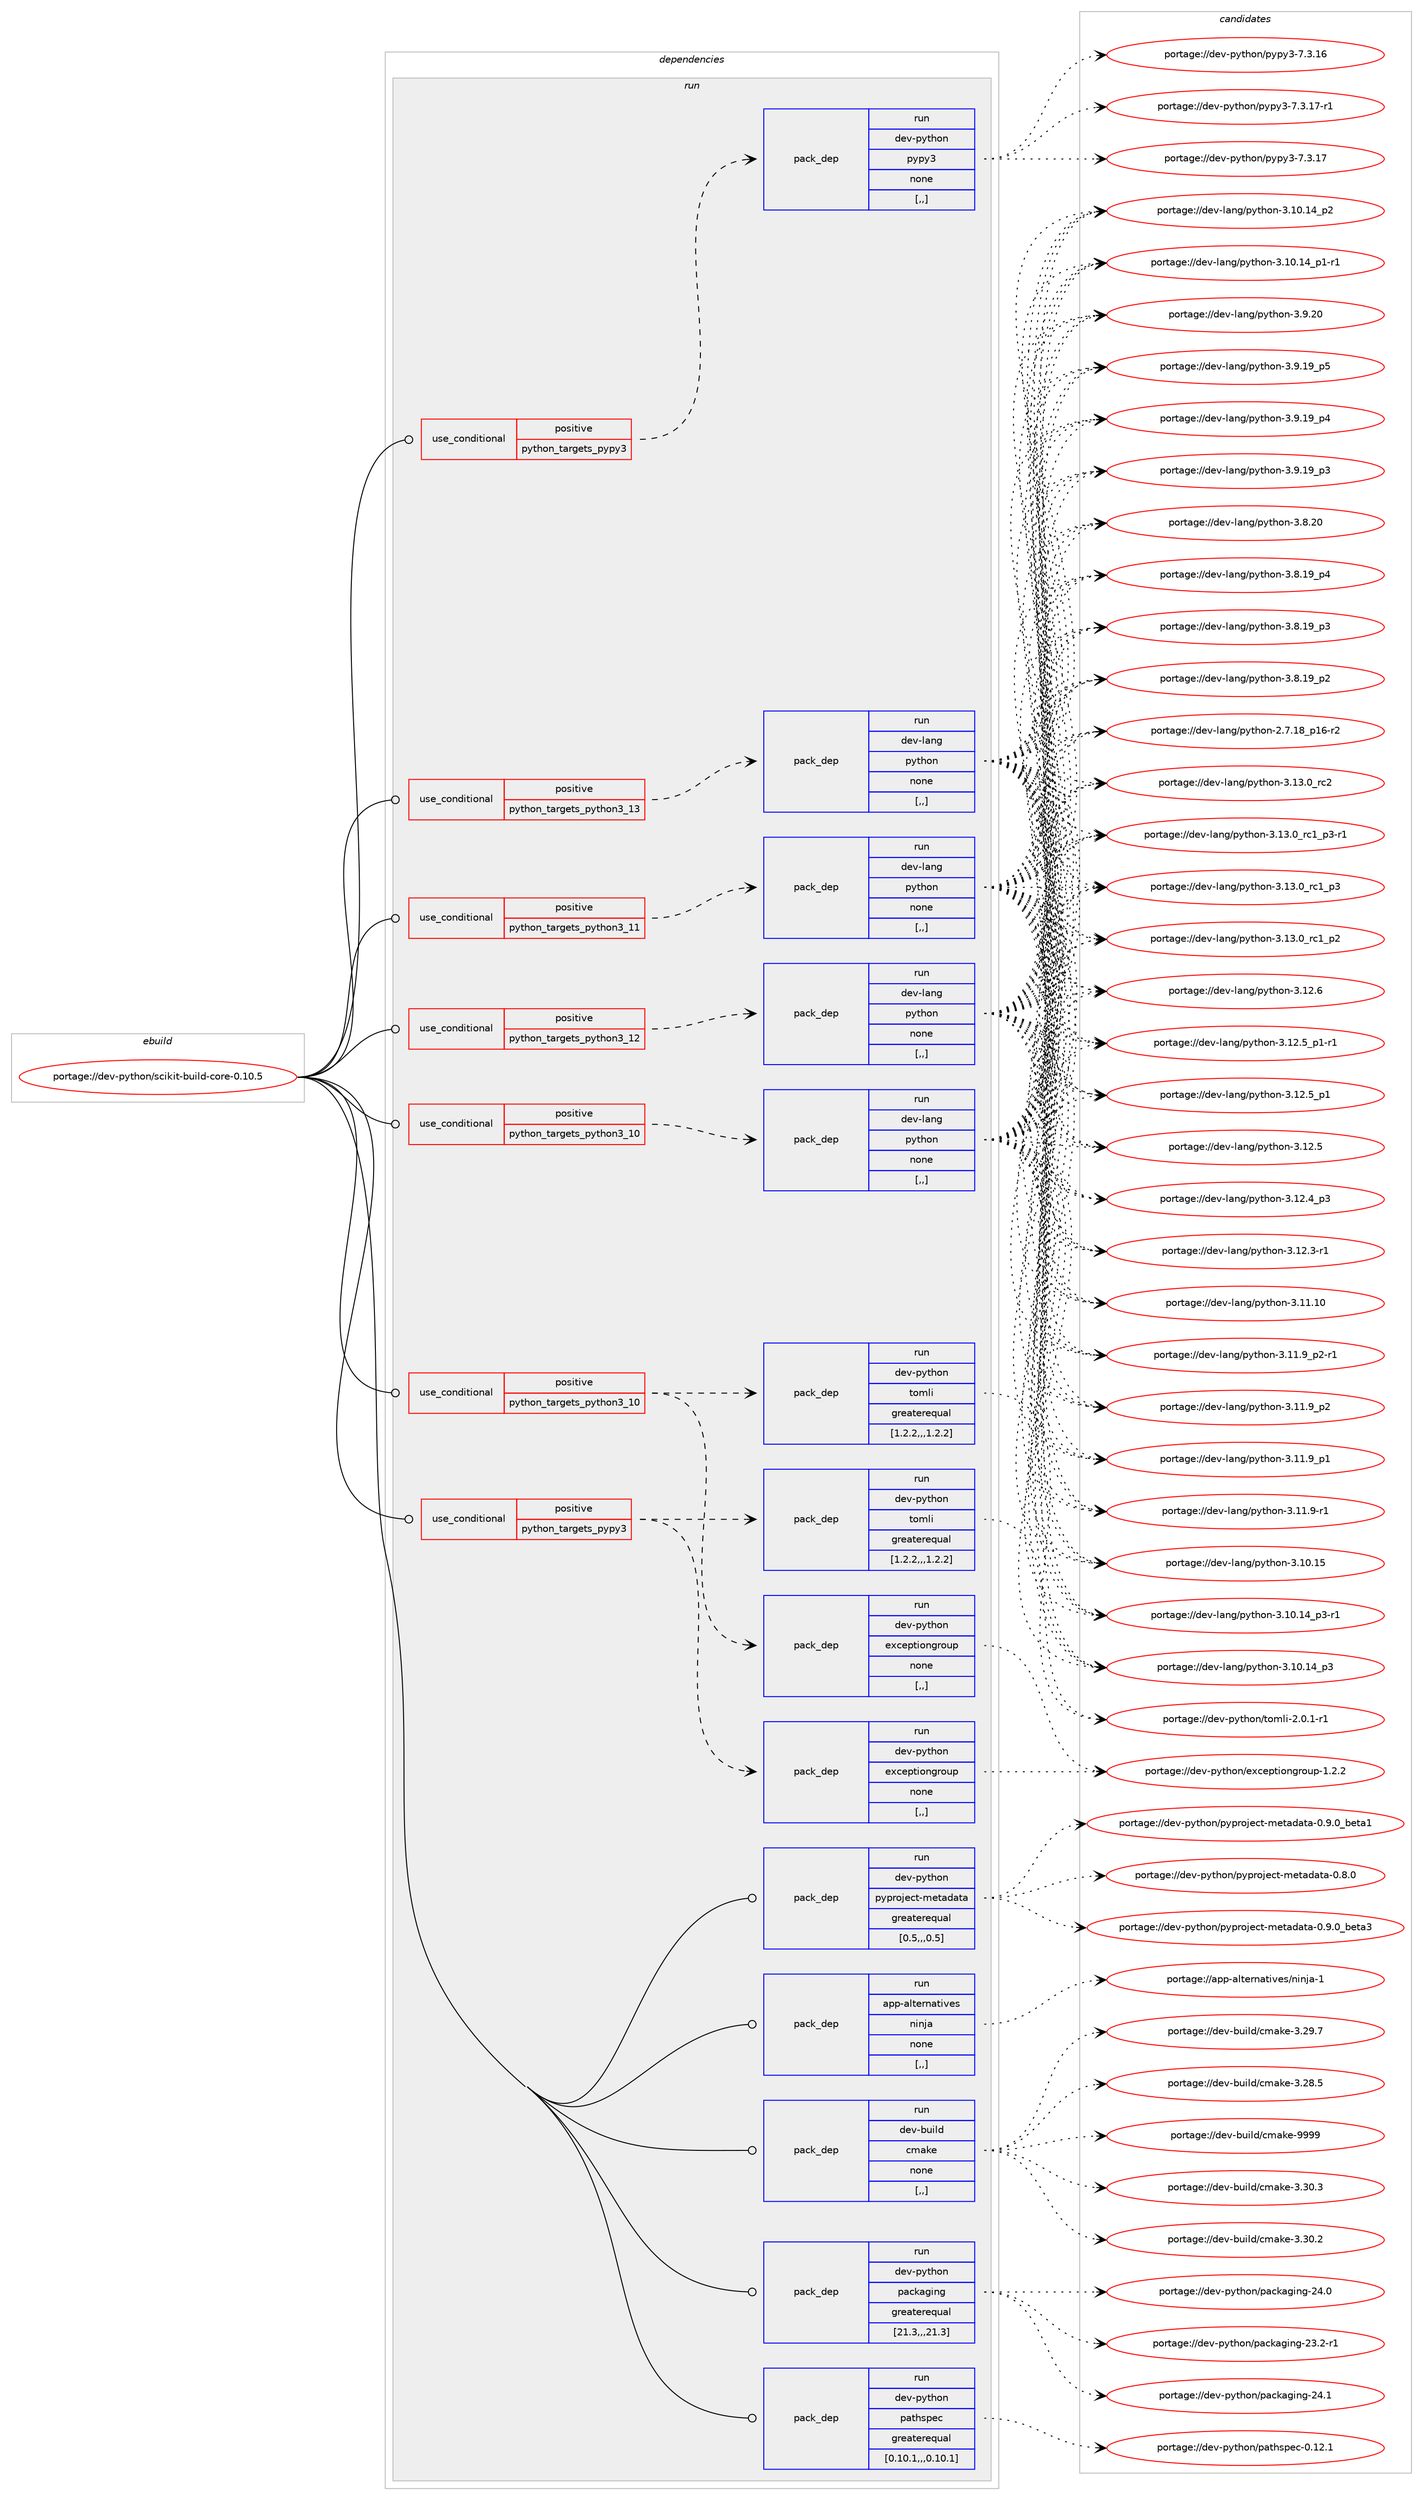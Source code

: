 digraph prolog {

# *************
# Graph options
# *************

newrank=true;
concentrate=true;
compound=true;
graph [rankdir=LR,fontname=Helvetica,fontsize=10,ranksep=1.5];#, ranksep=2.5, nodesep=0.2];
edge  [arrowhead=vee];
node  [fontname=Helvetica,fontsize=10];

# **********
# The ebuild
# **********

subgraph cluster_leftcol {
color=gray;
label=<<i>ebuild</i>>;
id [label="portage://dev-python/scikit-build-core-0.10.5", color=red, width=4, href="../dev-python/scikit-build-core-0.10.5.svg"];
}

# ****************
# The dependencies
# ****************

subgraph cluster_midcol {
color=gray;
label=<<i>dependencies</i>>;
subgraph cluster_compile {
fillcolor="#eeeeee";
style=filled;
label=<<i>compile</i>>;
}
subgraph cluster_compileandrun {
fillcolor="#eeeeee";
style=filled;
label=<<i>compile and run</i>>;
}
subgraph cluster_run {
fillcolor="#eeeeee";
style=filled;
label=<<i>run</i>>;
subgraph cond169944 {
dependency657909 [label=<<TABLE BORDER="0" CELLBORDER="1" CELLSPACING="0" CELLPADDING="4"><TR><TD ROWSPAN="3" CELLPADDING="10">use_conditional</TD></TR><TR><TD>positive</TD></TR><TR><TD>python_targets_pypy3</TD></TR></TABLE>>, shape=none, color=red];
subgraph pack483103 {
dependency657910 [label=<<TABLE BORDER="0" CELLBORDER="1" CELLSPACING="0" CELLPADDING="4" WIDTH="220"><TR><TD ROWSPAN="6" CELLPADDING="30">pack_dep</TD></TR><TR><TD WIDTH="110">run</TD></TR><TR><TD>dev-python</TD></TR><TR><TD>exceptiongroup</TD></TR><TR><TD>none</TD></TR><TR><TD>[,,]</TD></TR></TABLE>>, shape=none, color=blue];
}
dependency657909:e -> dependency657910:w [weight=20,style="dashed",arrowhead="vee"];
subgraph pack483104 {
dependency657911 [label=<<TABLE BORDER="0" CELLBORDER="1" CELLSPACING="0" CELLPADDING="4" WIDTH="220"><TR><TD ROWSPAN="6" CELLPADDING="30">pack_dep</TD></TR><TR><TD WIDTH="110">run</TD></TR><TR><TD>dev-python</TD></TR><TR><TD>tomli</TD></TR><TR><TD>greaterequal</TD></TR><TR><TD>[1.2.2,,,1.2.2]</TD></TR></TABLE>>, shape=none, color=blue];
}
dependency657909:e -> dependency657911:w [weight=20,style="dashed",arrowhead="vee"];
}
id:e -> dependency657909:w [weight=20,style="solid",arrowhead="odot"];
subgraph cond169945 {
dependency657912 [label=<<TABLE BORDER="0" CELLBORDER="1" CELLSPACING="0" CELLPADDING="4"><TR><TD ROWSPAN="3" CELLPADDING="10">use_conditional</TD></TR><TR><TD>positive</TD></TR><TR><TD>python_targets_pypy3</TD></TR></TABLE>>, shape=none, color=red];
subgraph pack483105 {
dependency657913 [label=<<TABLE BORDER="0" CELLBORDER="1" CELLSPACING="0" CELLPADDING="4" WIDTH="220"><TR><TD ROWSPAN="6" CELLPADDING="30">pack_dep</TD></TR><TR><TD WIDTH="110">run</TD></TR><TR><TD>dev-python</TD></TR><TR><TD>pypy3</TD></TR><TR><TD>none</TD></TR><TR><TD>[,,]</TD></TR></TABLE>>, shape=none, color=blue];
}
dependency657912:e -> dependency657913:w [weight=20,style="dashed",arrowhead="vee"];
}
id:e -> dependency657912:w [weight=20,style="solid",arrowhead="odot"];
subgraph cond169946 {
dependency657914 [label=<<TABLE BORDER="0" CELLBORDER="1" CELLSPACING="0" CELLPADDING="4"><TR><TD ROWSPAN="3" CELLPADDING="10">use_conditional</TD></TR><TR><TD>positive</TD></TR><TR><TD>python_targets_python3_10</TD></TR></TABLE>>, shape=none, color=red];
subgraph pack483106 {
dependency657915 [label=<<TABLE BORDER="0" CELLBORDER="1" CELLSPACING="0" CELLPADDING="4" WIDTH="220"><TR><TD ROWSPAN="6" CELLPADDING="30">pack_dep</TD></TR><TR><TD WIDTH="110">run</TD></TR><TR><TD>dev-lang</TD></TR><TR><TD>python</TD></TR><TR><TD>none</TD></TR><TR><TD>[,,]</TD></TR></TABLE>>, shape=none, color=blue];
}
dependency657914:e -> dependency657915:w [weight=20,style="dashed",arrowhead="vee"];
}
id:e -> dependency657914:w [weight=20,style="solid",arrowhead="odot"];
subgraph cond169947 {
dependency657916 [label=<<TABLE BORDER="0" CELLBORDER="1" CELLSPACING="0" CELLPADDING="4"><TR><TD ROWSPAN="3" CELLPADDING="10">use_conditional</TD></TR><TR><TD>positive</TD></TR><TR><TD>python_targets_python3_10</TD></TR></TABLE>>, shape=none, color=red];
subgraph pack483107 {
dependency657917 [label=<<TABLE BORDER="0" CELLBORDER="1" CELLSPACING="0" CELLPADDING="4" WIDTH="220"><TR><TD ROWSPAN="6" CELLPADDING="30">pack_dep</TD></TR><TR><TD WIDTH="110">run</TD></TR><TR><TD>dev-python</TD></TR><TR><TD>exceptiongroup</TD></TR><TR><TD>none</TD></TR><TR><TD>[,,]</TD></TR></TABLE>>, shape=none, color=blue];
}
dependency657916:e -> dependency657917:w [weight=20,style="dashed",arrowhead="vee"];
subgraph pack483108 {
dependency657918 [label=<<TABLE BORDER="0" CELLBORDER="1" CELLSPACING="0" CELLPADDING="4" WIDTH="220"><TR><TD ROWSPAN="6" CELLPADDING="30">pack_dep</TD></TR><TR><TD WIDTH="110">run</TD></TR><TR><TD>dev-python</TD></TR><TR><TD>tomli</TD></TR><TR><TD>greaterequal</TD></TR><TR><TD>[1.2.2,,,1.2.2]</TD></TR></TABLE>>, shape=none, color=blue];
}
dependency657916:e -> dependency657918:w [weight=20,style="dashed",arrowhead="vee"];
}
id:e -> dependency657916:w [weight=20,style="solid",arrowhead="odot"];
subgraph cond169948 {
dependency657919 [label=<<TABLE BORDER="0" CELLBORDER="1" CELLSPACING="0" CELLPADDING="4"><TR><TD ROWSPAN="3" CELLPADDING="10">use_conditional</TD></TR><TR><TD>positive</TD></TR><TR><TD>python_targets_python3_11</TD></TR></TABLE>>, shape=none, color=red];
subgraph pack483109 {
dependency657920 [label=<<TABLE BORDER="0" CELLBORDER="1" CELLSPACING="0" CELLPADDING="4" WIDTH="220"><TR><TD ROWSPAN="6" CELLPADDING="30">pack_dep</TD></TR><TR><TD WIDTH="110">run</TD></TR><TR><TD>dev-lang</TD></TR><TR><TD>python</TD></TR><TR><TD>none</TD></TR><TR><TD>[,,]</TD></TR></TABLE>>, shape=none, color=blue];
}
dependency657919:e -> dependency657920:w [weight=20,style="dashed",arrowhead="vee"];
}
id:e -> dependency657919:w [weight=20,style="solid",arrowhead="odot"];
subgraph cond169949 {
dependency657921 [label=<<TABLE BORDER="0" CELLBORDER="1" CELLSPACING="0" CELLPADDING="4"><TR><TD ROWSPAN="3" CELLPADDING="10">use_conditional</TD></TR><TR><TD>positive</TD></TR><TR><TD>python_targets_python3_12</TD></TR></TABLE>>, shape=none, color=red];
subgraph pack483110 {
dependency657922 [label=<<TABLE BORDER="0" CELLBORDER="1" CELLSPACING="0" CELLPADDING="4" WIDTH="220"><TR><TD ROWSPAN="6" CELLPADDING="30">pack_dep</TD></TR><TR><TD WIDTH="110">run</TD></TR><TR><TD>dev-lang</TD></TR><TR><TD>python</TD></TR><TR><TD>none</TD></TR><TR><TD>[,,]</TD></TR></TABLE>>, shape=none, color=blue];
}
dependency657921:e -> dependency657922:w [weight=20,style="dashed",arrowhead="vee"];
}
id:e -> dependency657921:w [weight=20,style="solid",arrowhead="odot"];
subgraph cond169950 {
dependency657923 [label=<<TABLE BORDER="0" CELLBORDER="1" CELLSPACING="0" CELLPADDING="4"><TR><TD ROWSPAN="3" CELLPADDING="10">use_conditional</TD></TR><TR><TD>positive</TD></TR><TR><TD>python_targets_python3_13</TD></TR></TABLE>>, shape=none, color=red];
subgraph pack483111 {
dependency657924 [label=<<TABLE BORDER="0" CELLBORDER="1" CELLSPACING="0" CELLPADDING="4" WIDTH="220"><TR><TD ROWSPAN="6" CELLPADDING="30">pack_dep</TD></TR><TR><TD WIDTH="110">run</TD></TR><TR><TD>dev-lang</TD></TR><TR><TD>python</TD></TR><TR><TD>none</TD></TR><TR><TD>[,,]</TD></TR></TABLE>>, shape=none, color=blue];
}
dependency657923:e -> dependency657924:w [weight=20,style="dashed",arrowhead="vee"];
}
id:e -> dependency657923:w [weight=20,style="solid",arrowhead="odot"];
subgraph pack483112 {
dependency657925 [label=<<TABLE BORDER="0" CELLBORDER="1" CELLSPACING="0" CELLPADDING="4" WIDTH="220"><TR><TD ROWSPAN="6" CELLPADDING="30">pack_dep</TD></TR><TR><TD WIDTH="110">run</TD></TR><TR><TD>app-alternatives</TD></TR><TR><TD>ninja</TD></TR><TR><TD>none</TD></TR><TR><TD>[,,]</TD></TR></TABLE>>, shape=none, color=blue];
}
id:e -> dependency657925:w [weight=20,style="solid",arrowhead="odot"];
subgraph pack483113 {
dependency657926 [label=<<TABLE BORDER="0" CELLBORDER="1" CELLSPACING="0" CELLPADDING="4" WIDTH="220"><TR><TD ROWSPAN="6" CELLPADDING="30">pack_dep</TD></TR><TR><TD WIDTH="110">run</TD></TR><TR><TD>dev-build</TD></TR><TR><TD>cmake</TD></TR><TR><TD>none</TD></TR><TR><TD>[,,]</TD></TR></TABLE>>, shape=none, color=blue];
}
id:e -> dependency657926:w [weight=20,style="solid",arrowhead="odot"];
subgraph pack483114 {
dependency657927 [label=<<TABLE BORDER="0" CELLBORDER="1" CELLSPACING="0" CELLPADDING="4" WIDTH="220"><TR><TD ROWSPAN="6" CELLPADDING="30">pack_dep</TD></TR><TR><TD WIDTH="110">run</TD></TR><TR><TD>dev-python</TD></TR><TR><TD>packaging</TD></TR><TR><TD>greaterequal</TD></TR><TR><TD>[21.3,,,21.3]</TD></TR></TABLE>>, shape=none, color=blue];
}
id:e -> dependency657927:w [weight=20,style="solid",arrowhead="odot"];
subgraph pack483115 {
dependency657928 [label=<<TABLE BORDER="0" CELLBORDER="1" CELLSPACING="0" CELLPADDING="4" WIDTH="220"><TR><TD ROWSPAN="6" CELLPADDING="30">pack_dep</TD></TR><TR><TD WIDTH="110">run</TD></TR><TR><TD>dev-python</TD></TR><TR><TD>pathspec</TD></TR><TR><TD>greaterequal</TD></TR><TR><TD>[0.10.1,,,0.10.1]</TD></TR></TABLE>>, shape=none, color=blue];
}
id:e -> dependency657928:w [weight=20,style="solid",arrowhead="odot"];
subgraph pack483116 {
dependency657929 [label=<<TABLE BORDER="0" CELLBORDER="1" CELLSPACING="0" CELLPADDING="4" WIDTH="220"><TR><TD ROWSPAN="6" CELLPADDING="30">pack_dep</TD></TR><TR><TD WIDTH="110">run</TD></TR><TR><TD>dev-python</TD></TR><TR><TD>pyproject-metadata</TD></TR><TR><TD>greaterequal</TD></TR><TR><TD>[0.5,,,0.5]</TD></TR></TABLE>>, shape=none, color=blue];
}
id:e -> dependency657929:w [weight=20,style="solid",arrowhead="odot"];
}
}

# **************
# The candidates
# **************

subgraph cluster_choices {
rank=same;
color=gray;
label=<<i>candidates</i>>;

subgraph choice483103 {
color=black;
nodesep=1;
choice100101118451121211161041111104710112099101112116105111110103114111117112454946504650 [label="portage://dev-python/exceptiongroup-1.2.2", color=red, width=4,href="../dev-python/exceptiongroup-1.2.2.svg"];
dependency657910:e -> choice100101118451121211161041111104710112099101112116105111110103114111117112454946504650:w [style=dotted,weight="100"];
}
subgraph choice483104 {
color=black;
nodesep=1;
choice10010111845112121116104111110471161111091081054550464846494511449 [label="portage://dev-python/tomli-2.0.1-r1", color=red, width=4,href="../dev-python/tomli-2.0.1-r1.svg"];
dependency657911:e -> choice10010111845112121116104111110471161111091081054550464846494511449:w [style=dotted,weight="100"];
}
subgraph choice483105 {
color=black;
nodesep=1;
choice100101118451121211161041111104711212111212151455546514649554511449 [label="portage://dev-python/pypy3-7.3.17-r1", color=red, width=4,href="../dev-python/pypy3-7.3.17-r1.svg"];
choice10010111845112121116104111110471121211121215145554651464955 [label="portage://dev-python/pypy3-7.3.17", color=red, width=4,href="../dev-python/pypy3-7.3.17.svg"];
choice10010111845112121116104111110471121211121215145554651464954 [label="portage://dev-python/pypy3-7.3.16", color=red, width=4,href="../dev-python/pypy3-7.3.16.svg"];
dependency657913:e -> choice100101118451121211161041111104711212111212151455546514649554511449:w [style=dotted,weight="100"];
dependency657913:e -> choice10010111845112121116104111110471121211121215145554651464955:w [style=dotted,weight="100"];
dependency657913:e -> choice10010111845112121116104111110471121211121215145554651464954:w [style=dotted,weight="100"];
}
subgraph choice483106 {
color=black;
nodesep=1;
choice10010111845108971101034711212111610411111045514649514648951149950 [label="portage://dev-lang/python-3.13.0_rc2", color=red, width=4,href="../dev-lang/python-3.13.0_rc2.svg"];
choice1001011184510897110103471121211161041111104551464951464895114994995112514511449 [label="portage://dev-lang/python-3.13.0_rc1_p3-r1", color=red, width=4,href="../dev-lang/python-3.13.0_rc1_p3-r1.svg"];
choice100101118451089711010347112121116104111110455146495146489511499499511251 [label="portage://dev-lang/python-3.13.0_rc1_p3", color=red, width=4,href="../dev-lang/python-3.13.0_rc1_p3.svg"];
choice100101118451089711010347112121116104111110455146495146489511499499511250 [label="portage://dev-lang/python-3.13.0_rc1_p2", color=red, width=4,href="../dev-lang/python-3.13.0_rc1_p2.svg"];
choice10010111845108971101034711212111610411111045514649504654 [label="portage://dev-lang/python-3.12.6", color=red, width=4,href="../dev-lang/python-3.12.6.svg"];
choice1001011184510897110103471121211161041111104551464950465395112494511449 [label="portage://dev-lang/python-3.12.5_p1-r1", color=red, width=4,href="../dev-lang/python-3.12.5_p1-r1.svg"];
choice100101118451089711010347112121116104111110455146495046539511249 [label="portage://dev-lang/python-3.12.5_p1", color=red, width=4,href="../dev-lang/python-3.12.5_p1.svg"];
choice10010111845108971101034711212111610411111045514649504653 [label="portage://dev-lang/python-3.12.5", color=red, width=4,href="../dev-lang/python-3.12.5.svg"];
choice100101118451089711010347112121116104111110455146495046529511251 [label="portage://dev-lang/python-3.12.4_p3", color=red, width=4,href="../dev-lang/python-3.12.4_p3.svg"];
choice100101118451089711010347112121116104111110455146495046514511449 [label="portage://dev-lang/python-3.12.3-r1", color=red, width=4,href="../dev-lang/python-3.12.3-r1.svg"];
choice1001011184510897110103471121211161041111104551464949464948 [label="portage://dev-lang/python-3.11.10", color=red, width=4,href="../dev-lang/python-3.11.10.svg"];
choice1001011184510897110103471121211161041111104551464949465795112504511449 [label="portage://dev-lang/python-3.11.9_p2-r1", color=red, width=4,href="../dev-lang/python-3.11.9_p2-r1.svg"];
choice100101118451089711010347112121116104111110455146494946579511250 [label="portage://dev-lang/python-3.11.9_p2", color=red, width=4,href="../dev-lang/python-3.11.9_p2.svg"];
choice100101118451089711010347112121116104111110455146494946579511249 [label="portage://dev-lang/python-3.11.9_p1", color=red, width=4,href="../dev-lang/python-3.11.9_p1.svg"];
choice100101118451089711010347112121116104111110455146494946574511449 [label="portage://dev-lang/python-3.11.9-r1", color=red, width=4,href="../dev-lang/python-3.11.9-r1.svg"];
choice1001011184510897110103471121211161041111104551464948464953 [label="portage://dev-lang/python-3.10.15", color=red, width=4,href="../dev-lang/python-3.10.15.svg"];
choice100101118451089711010347112121116104111110455146494846495295112514511449 [label="portage://dev-lang/python-3.10.14_p3-r1", color=red, width=4,href="../dev-lang/python-3.10.14_p3-r1.svg"];
choice10010111845108971101034711212111610411111045514649484649529511251 [label="portage://dev-lang/python-3.10.14_p3", color=red, width=4,href="../dev-lang/python-3.10.14_p3.svg"];
choice10010111845108971101034711212111610411111045514649484649529511250 [label="portage://dev-lang/python-3.10.14_p2", color=red, width=4,href="../dev-lang/python-3.10.14_p2.svg"];
choice100101118451089711010347112121116104111110455146494846495295112494511449 [label="portage://dev-lang/python-3.10.14_p1-r1", color=red, width=4,href="../dev-lang/python-3.10.14_p1-r1.svg"];
choice10010111845108971101034711212111610411111045514657465048 [label="portage://dev-lang/python-3.9.20", color=red, width=4,href="../dev-lang/python-3.9.20.svg"];
choice100101118451089711010347112121116104111110455146574649579511253 [label="portage://dev-lang/python-3.9.19_p5", color=red, width=4,href="../dev-lang/python-3.9.19_p5.svg"];
choice100101118451089711010347112121116104111110455146574649579511252 [label="portage://dev-lang/python-3.9.19_p4", color=red, width=4,href="../dev-lang/python-3.9.19_p4.svg"];
choice100101118451089711010347112121116104111110455146574649579511251 [label="portage://dev-lang/python-3.9.19_p3", color=red, width=4,href="../dev-lang/python-3.9.19_p3.svg"];
choice10010111845108971101034711212111610411111045514656465048 [label="portage://dev-lang/python-3.8.20", color=red, width=4,href="../dev-lang/python-3.8.20.svg"];
choice100101118451089711010347112121116104111110455146564649579511252 [label="portage://dev-lang/python-3.8.19_p4", color=red, width=4,href="../dev-lang/python-3.8.19_p4.svg"];
choice100101118451089711010347112121116104111110455146564649579511251 [label="portage://dev-lang/python-3.8.19_p3", color=red, width=4,href="../dev-lang/python-3.8.19_p3.svg"];
choice100101118451089711010347112121116104111110455146564649579511250 [label="portage://dev-lang/python-3.8.19_p2", color=red, width=4,href="../dev-lang/python-3.8.19_p2.svg"];
choice100101118451089711010347112121116104111110455046554649569511249544511450 [label="portage://dev-lang/python-2.7.18_p16-r2", color=red, width=4,href="../dev-lang/python-2.7.18_p16-r2.svg"];
dependency657915:e -> choice10010111845108971101034711212111610411111045514649514648951149950:w [style=dotted,weight="100"];
dependency657915:e -> choice1001011184510897110103471121211161041111104551464951464895114994995112514511449:w [style=dotted,weight="100"];
dependency657915:e -> choice100101118451089711010347112121116104111110455146495146489511499499511251:w [style=dotted,weight="100"];
dependency657915:e -> choice100101118451089711010347112121116104111110455146495146489511499499511250:w [style=dotted,weight="100"];
dependency657915:e -> choice10010111845108971101034711212111610411111045514649504654:w [style=dotted,weight="100"];
dependency657915:e -> choice1001011184510897110103471121211161041111104551464950465395112494511449:w [style=dotted,weight="100"];
dependency657915:e -> choice100101118451089711010347112121116104111110455146495046539511249:w [style=dotted,weight="100"];
dependency657915:e -> choice10010111845108971101034711212111610411111045514649504653:w [style=dotted,weight="100"];
dependency657915:e -> choice100101118451089711010347112121116104111110455146495046529511251:w [style=dotted,weight="100"];
dependency657915:e -> choice100101118451089711010347112121116104111110455146495046514511449:w [style=dotted,weight="100"];
dependency657915:e -> choice1001011184510897110103471121211161041111104551464949464948:w [style=dotted,weight="100"];
dependency657915:e -> choice1001011184510897110103471121211161041111104551464949465795112504511449:w [style=dotted,weight="100"];
dependency657915:e -> choice100101118451089711010347112121116104111110455146494946579511250:w [style=dotted,weight="100"];
dependency657915:e -> choice100101118451089711010347112121116104111110455146494946579511249:w [style=dotted,weight="100"];
dependency657915:e -> choice100101118451089711010347112121116104111110455146494946574511449:w [style=dotted,weight="100"];
dependency657915:e -> choice1001011184510897110103471121211161041111104551464948464953:w [style=dotted,weight="100"];
dependency657915:e -> choice100101118451089711010347112121116104111110455146494846495295112514511449:w [style=dotted,weight="100"];
dependency657915:e -> choice10010111845108971101034711212111610411111045514649484649529511251:w [style=dotted,weight="100"];
dependency657915:e -> choice10010111845108971101034711212111610411111045514649484649529511250:w [style=dotted,weight="100"];
dependency657915:e -> choice100101118451089711010347112121116104111110455146494846495295112494511449:w [style=dotted,weight="100"];
dependency657915:e -> choice10010111845108971101034711212111610411111045514657465048:w [style=dotted,weight="100"];
dependency657915:e -> choice100101118451089711010347112121116104111110455146574649579511253:w [style=dotted,weight="100"];
dependency657915:e -> choice100101118451089711010347112121116104111110455146574649579511252:w [style=dotted,weight="100"];
dependency657915:e -> choice100101118451089711010347112121116104111110455146574649579511251:w [style=dotted,weight="100"];
dependency657915:e -> choice10010111845108971101034711212111610411111045514656465048:w [style=dotted,weight="100"];
dependency657915:e -> choice100101118451089711010347112121116104111110455146564649579511252:w [style=dotted,weight="100"];
dependency657915:e -> choice100101118451089711010347112121116104111110455146564649579511251:w [style=dotted,weight="100"];
dependency657915:e -> choice100101118451089711010347112121116104111110455146564649579511250:w [style=dotted,weight="100"];
dependency657915:e -> choice100101118451089711010347112121116104111110455046554649569511249544511450:w [style=dotted,weight="100"];
}
subgraph choice483107 {
color=black;
nodesep=1;
choice100101118451121211161041111104710112099101112116105111110103114111117112454946504650 [label="portage://dev-python/exceptiongroup-1.2.2", color=red, width=4,href="../dev-python/exceptiongroup-1.2.2.svg"];
dependency657917:e -> choice100101118451121211161041111104710112099101112116105111110103114111117112454946504650:w [style=dotted,weight="100"];
}
subgraph choice483108 {
color=black;
nodesep=1;
choice10010111845112121116104111110471161111091081054550464846494511449 [label="portage://dev-python/tomli-2.0.1-r1", color=red, width=4,href="../dev-python/tomli-2.0.1-r1.svg"];
dependency657918:e -> choice10010111845112121116104111110471161111091081054550464846494511449:w [style=dotted,weight="100"];
}
subgraph choice483109 {
color=black;
nodesep=1;
choice10010111845108971101034711212111610411111045514649514648951149950 [label="portage://dev-lang/python-3.13.0_rc2", color=red, width=4,href="../dev-lang/python-3.13.0_rc2.svg"];
choice1001011184510897110103471121211161041111104551464951464895114994995112514511449 [label="portage://dev-lang/python-3.13.0_rc1_p3-r1", color=red, width=4,href="../dev-lang/python-3.13.0_rc1_p3-r1.svg"];
choice100101118451089711010347112121116104111110455146495146489511499499511251 [label="portage://dev-lang/python-3.13.0_rc1_p3", color=red, width=4,href="../dev-lang/python-3.13.0_rc1_p3.svg"];
choice100101118451089711010347112121116104111110455146495146489511499499511250 [label="portage://dev-lang/python-3.13.0_rc1_p2", color=red, width=4,href="../dev-lang/python-3.13.0_rc1_p2.svg"];
choice10010111845108971101034711212111610411111045514649504654 [label="portage://dev-lang/python-3.12.6", color=red, width=4,href="../dev-lang/python-3.12.6.svg"];
choice1001011184510897110103471121211161041111104551464950465395112494511449 [label="portage://dev-lang/python-3.12.5_p1-r1", color=red, width=4,href="../dev-lang/python-3.12.5_p1-r1.svg"];
choice100101118451089711010347112121116104111110455146495046539511249 [label="portage://dev-lang/python-3.12.5_p1", color=red, width=4,href="../dev-lang/python-3.12.5_p1.svg"];
choice10010111845108971101034711212111610411111045514649504653 [label="portage://dev-lang/python-3.12.5", color=red, width=4,href="../dev-lang/python-3.12.5.svg"];
choice100101118451089711010347112121116104111110455146495046529511251 [label="portage://dev-lang/python-3.12.4_p3", color=red, width=4,href="../dev-lang/python-3.12.4_p3.svg"];
choice100101118451089711010347112121116104111110455146495046514511449 [label="portage://dev-lang/python-3.12.3-r1", color=red, width=4,href="../dev-lang/python-3.12.3-r1.svg"];
choice1001011184510897110103471121211161041111104551464949464948 [label="portage://dev-lang/python-3.11.10", color=red, width=4,href="../dev-lang/python-3.11.10.svg"];
choice1001011184510897110103471121211161041111104551464949465795112504511449 [label="portage://dev-lang/python-3.11.9_p2-r1", color=red, width=4,href="../dev-lang/python-3.11.9_p2-r1.svg"];
choice100101118451089711010347112121116104111110455146494946579511250 [label="portage://dev-lang/python-3.11.9_p2", color=red, width=4,href="../dev-lang/python-3.11.9_p2.svg"];
choice100101118451089711010347112121116104111110455146494946579511249 [label="portage://dev-lang/python-3.11.9_p1", color=red, width=4,href="../dev-lang/python-3.11.9_p1.svg"];
choice100101118451089711010347112121116104111110455146494946574511449 [label="portage://dev-lang/python-3.11.9-r1", color=red, width=4,href="../dev-lang/python-3.11.9-r1.svg"];
choice1001011184510897110103471121211161041111104551464948464953 [label="portage://dev-lang/python-3.10.15", color=red, width=4,href="../dev-lang/python-3.10.15.svg"];
choice100101118451089711010347112121116104111110455146494846495295112514511449 [label="portage://dev-lang/python-3.10.14_p3-r1", color=red, width=4,href="../dev-lang/python-3.10.14_p3-r1.svg"];
choice10010111845108971101034711212111610411111045514649484649529511251 [label="portage://dev-lang/python-3.10.14_p3", color=red, width=4,href="../dev-lang/python-3.10.14_p3.svg"];
choice10010111845108971101034711212111610411111045514649484649529511250 [label="portage://dev-lang/python-3.10.14_p2", color=red, width=4,href="../dev-lang/python-3.10.14_p2.svg"];
choice100101118451089711010347112121116104111110455146494846495295112494511449 [label="portage://dev-lang/python-3.10.14_p1-r1", color=red, width=4,href="../dev-lang/python-3.10.14_p1-r1.svg"];
choice10010111845108971101034711212111610411111045514657465048 [label="portage://dev-lang/python-3.9.20", color=red, width=4,href="../dev-lang/python-3.9.20.svg"];
choice100101118451089711010347112121116104111110455146574649579511253 [label="portage://dev-lang/python-3.9.19_p5", color=red, width=4,href="../dev-lang/python-3.9.19_p5.svg"];
choice100101118451089711010347112121116104111110455146574649579511252 [label="portage://dev-lang/python-3.9.19_p4", color=red, width=4,href="../dev-lang/python-3.9.19_p4.svg"];
choice100101118451089711010347112121116104111110455146574649579511251 [label="portage://dev-lang/python-3.9.19_p3", color=red, width=4,href="../dev-lang/python-3.9.19_p3.svg"];
choice10010111845108971101034711212111610411111045514656465048 [label="portage://dev-lang/python-3.8.20", color=red, width=4,href="../dev-lang/python-3.8.20.svg"];
choice100101118451089711010347112121116104111110455146564649579511252 [label="portage://dev-lang/python-3.8.19_p4", color=red, width=4,href="../dev-lang/python-3.8.19_p4.svg"];
choice100101118451089711010347112121116104111110455146564649579511251 [label="portage://dev-lang/python-3.8.19_p3", color=red, width=4,href="../dev-lang/python-3.8.19_p3.svg"];
choice100101118451089711010347112121116104111110455146564649579511250 [label="portage://dev-lang/python-3.8.19_p2", color=red, width=4,href="../dev-lang/python-3.8.19_p2.svg"];
choice100101118451089711010347112121116104111110455046554649569511249544511450 [label="portage://dev-lang/python-2.7.18_p16-r2", color=red, width=4,href="../dev-lang/python-2.7.18_p16-r2.svg"];
dependency657920:e -> choice10010111845108971101034711212111610411111045514649514648951149950:w [style=dotted,weight="100"];
dependency657920:e -> choice1001011184510897110103471121211161041111104551464951464895114994995112514511449:w [style=dotted,weight="100"];
dependency657920:e -> choice100101118451089711010347112121116104111110455146495146489511499499511251:w [style=dotted,weight="100"];
dependency657920:e -> choice100101118451089711010347112121116104111110455146495146489511499499511250:w [style=dotted,weight="100"];
dependency657920:e -> choice10010111845108971101034711212111610411111045514649504654:w [style=dotted,weight="100"];
dependency657920:e -> choice1001011184510897110103471121211161041111104551464950465395112494511449:w [style=dotted,weight="100"];
dependency657920:e -> choice100101118451089711010347112121116104111110455146495046539511249:w [style=dotted,weight="100"];
dependency657920:e -> choice10010111845108971101034711212111610411111045514649504653:w [style=dotted,weight="100"];
dependency657920:e -> choice100101118451089711010347112121116104111110455146495046529511251:w [style=dotted,weight="100"];
dependency657920:e -> choice100101118451089711010347112121116104111110455146495046514511449:w [style=dotted,weight="100"];
dependency657920:e -> choice1001011184510897110103471121211161041111104551464949464948:w [style=dotted,weight="100"];
dependency657920:e -> choice1001011184510897110103471121211161041111104551464949465795112504511449:w [style=dotted,weight="100"];
dependency657920:e -> choice100101118451089711010347112121116104111110455146494946579511250:w [style=dotted,weight="100"];
dependency657920:e -> choice100101118451089711010347112121116104111110455146494946579511249:w [style=dotted,weight="100"];
dependency657920:e -> choice100101118451089711010347112121116104111110455146494946574511449:w [style=dotted,weight="100"];
dependency657920:e -> choice1001011184510897110103471121211161041111104551464948464953:w [style=dotted,weight="100"];
dependency657920:e -> choice100101118451089711010347112121116104111110455146494846495295112514511449:w [style=dotted,weight="100"];
dependency657920:e -> choice10010111845108971101034711212111610411111045514649484649529511251:w [style=dotted,weight="100"];
dependency657920:e -> choice10010111845108971101034711212111610411111045514649484649529511250:w [style=dotted,weight="100"];
dependency657920:e -> choice100101118451089711010347112121116104111110455146494846495295112494511449:w [style=dotted,weight="100"];
dependency657920:e -> choice10010111845108971101034711212111610411111045514657465048:w [style=dotted,weight="100"];
dependency657920:e -> choice100101118451089711010347112121116104111110455146574649579511253:w [style=dotted,weight="100"];
dependency657920:e -> choice100101118451089711010347112121116104111110455146574649579511252:w [style=dotted,weight="100"];
dependency657920:e -> choice100101118451089711010347112121116104111110455146574649579511251:w [style=dotted,weight="100"];
dependency657920:e -> choice10010111845108971101034711212111610411111045514656465048:w [style=dotted,weight="100"];
dependency657920:e -> choice100101118451089711010347112121116104111110455146564649579511252:w [style=dotted,weight="100"];
dependency657920:e -> choice100101118451089711010347112121116104111110455146564649579511251:w [style=dotted,weight="100"];
dependency657920:e -> choice100101118451089711010347112121116104111110455146564649579511250:w [style=dotted,weight="100"];
dependency657920:e -> choice100101118451089711010347112121116104111110455046554649569511249544511450:w [style=dotted,weight="100"];
}
subgraph choice483110 {
color=black;
nodesep=1;
choice10010111845108971101034711212111610411111045514649514648951149950 [label="portage://dev-lang/python-3.13.0_rc2", color=red, width=4,href="../dev-lang/python-3.13.0_rc2.svg"];
choice1001011184510897110103471121211161041111104551464951464895114994995112514511449 [label="portage://dev-lang/python-3.13.0_rc1_p3-r1", color=red, width=4,href="../dev-lang/python-3.13.0_rc1_p3-r1.svg"];
choice100101118451089711010347112121116104111110455146495146489511499499511251 [label="portage://dev-lang/python-3.13.0_rc1_p3", color=red, width=4,href="../dev-lang/python-3.13.0_rc1_p3.svg"];
choice100101118451089711010347112121116104111110455146495146489511499499511250 [label="portage://dev-lang/python-3.13.0_rc1_p2", color=red, width=4,href="../dev-lang/python-3.13.0_rc1_p2.svg"];
choice10010111845108971101034711212111610411111045514649504654 [label="portage://dev-lang/python-3.12.6", color=red, width=4,href="../dev-lang/python-3.12.6.svg"];
choice1001011184510897110103471121211161041111104551464950465395112494511449 [label="portage://dev-lang/python-3.12.5_p1-r1", color=red, width=4,href="../dev-lang/python-3.12.5_p1-r1.svg"];
choice100101118451089711010347112121116104111110455146495046539511249 [label="portage://dev-lang/python-3.12.5_p1", color=red, width=4,href="../dev-lang/python-3.12.5_p1.svg"];
choice10010111845108971101034711212111610411111045514649504653 [label="portage://dev-lang/python-3.12.5", color=red, width=4,href="../dev-lang/python-3.12.5.svg"];
choice100101118451089711010347112121116104111110455146495046529511251 [label="portage://dev-lang/python-3.12.4_p3", color=red, width=4,href="../dev-lang/python-3.12.4_p3.svg"];
choice100101118451089711010347112121116104111110455146495046514511449 [label="portage://dev-lang/python-3.12.3-r1", color=red, width=4,href="../dev-lang/python-3.12.3-r1.svg"];
choice1001011184510897110103471121211161041111104551464949464948 [label="portage://dev-lang/python-3.11.10", color=red, width=4,href="../dev-lang/python-3.11.10.svg"];
choice1001011184510897110103471121211161041111104551464949465795112504511449 [label="portage://dev-lang/python-3.11.9_p2-r1", color=red, width=4,href="../dev-lang/python-3.11.9_p2-r1.svg"];
choice100101118451089711010347112121116104111110455146494946579511250 [label="portage://dev-lang/python-3.11.9_p2", color=red, width=4,href="../dev-lang/python-3.11.9_p2.svg"];
choice100101118451089711010347112121116104111110455146494946579511249 [label="portage://dev-lang/python-3.11.9_p1", color=red, width=4,href="../dev-lang/python-3.11.9_p1.svg"];
choice100101118451089711010347112121116104111110455146494946574511449 [label="portage://dev-lang/python-3.11.9-r1", color=red, width=4,href="../dev-lang/python-3.11.9-r1.svg"];
choice1001011184510897110103471121211161041111104551464948464953 [label="portage://dev-lang/python-3.10.15", color=red, width=4,href="../dev-lang/python-3.10.15.svg"];
choice100101118451089711010347112121116104111110455146494846495295112514511449 [label="portage://dev-lang/python-3.10.14_p3-r1", color=red, width=4,href="../dev-lang/python-3.10.14_p3-r1.svg"];
choice10010111845108971101034711212111610411111045514649484649529511251 [label="portage://dev-lang/python-3.10.14_p3", color=red, width=4,href="../dev-lang/python-3.10.14_p3.svg"];
choice10010111845108971101034711212111610411111045514649484649529511250 [label="portage://dev-lang/python-3.10.14_p2", color=red, width=4,href="../dev-lang/python-3.10.14_p2.svg"];
choice100101118451089711010347112121116104111110455146494846495295112494511449 [label="portage://dev-lang/python-3.10.14_p1-r1", color=red, width=4,href="../dev-lang/python-3.10.14_p1-r1.svg"];
choice10010111845108971101034711212111610411111045514657465048 [label="portage://dev-lang/python-3.9.20", color=red, width=4,href="../dev-lang/python-3.9.20.svg"];
choice100101118451089711010347112121116104111110455146574649579511253 [label="portage://dev-lang/python-3.9.19_p5", color=red, width=4,href="../dev-lang/python-3.9.19_p5.svg"];
choice100101118451089711010347112121116104111110455146574649579511252 [label="portage://dev-lang/python-3.9.19_p4", color=red, width=4,href="../dev-lang/python-3.9.19_p4.svg"];
choice100101118451089711010347112121116104111110455146574649579511251 [label="portage://dev-lang/python-3.9.19_p3", color=red, width=4,href="../dev-lang/python-3.9.19_p3.svg"];
choice10010111845108971101034711212111610411111045514656465048 [label="portage://dev-lang/python-3.8.20", color=red, width=4,href="../dev-lang/python-3.8.20.svg"];
choice100101118451089711010347112121116104111110455146564649579511252 [label="portage://dev-lang/python-3.8.19_p4", color=red, width=4,href="../dev-lang/python-3.8.19_p4.svg"];
choice100101118451089711010347112121116104111110455146564649579511251 [label="portage://dev-lang/python-3.8.19_p3", color=red, width=4,href="../dev-lang/python-3.8.19_p3.svg"];
choice100101118451089711010347112121116104111110455146564649579511250 [label="portage://dev-lang/python-3.8.19_p2", color=red, width=4,href="../dev-lang/python-3.8.19_p2.svg"];
choice100101118451089711010347112121116104111110455046554649569511249544511450 [label="portage://dev-lang/python-2.7.18_p16-r2", color=red, width=4,href="../dev-lang/python-2.7.18_p16-r2.svg"];
dependency657922:e -> choice10010111845108971101034711212111610411111045514649514648951149950:w [style=dotted,weight="100"];
dependency657922:e -> choice1001011184510897110103471121211161041111104551464951464895114994995112514511449:w [style=dotted,weight="100"];
dependency657922:e -> choice100101118451089711010347112121116104111110455146495146489511499499511251:w [style=dotted,weight="100"];
dependency657922:e -> choice100101118451089711010347112121116104111110455146495146489511499499511250:w [style=dotted,weight="100"];
dependency657922:e -> choice10010111845108971101034711212111610411111045514649504654:w [style=dotted,weight="100"];
dependency657922:e -> choice1001011184510897110103471121211161041111104551464950465395112494511449:w [style=dotted,weight="100"];
dependency657922:e -> choice100101118451089711010347112121116104111110455146495046539511249:w [style=dotted,weight="100"];
dependency657922:e -> choice10010111845108971101034711212111610411111045514649504653:w [style=dotted,weight="100"];
dependency657922:e -> choice100101118451089711010347112121116104111110455146495046529511251:w [style=dotted,weight="100"];
dependency657922:e -> choice100101118451089711010347112121116104111110455146495046514511449:w [style=dotted,weight="100"];
dependency657922:e -> choice1001011184510897110103471121211161041111104551464949464948:w [style=dotted,weight="100"];
dependency657922:e -> choice1001011184510897110103471121211161041111104551464949465795112504511449:w [style=dotted,weight="100"];
dependency657922:e -> choice100101118451089711010347112121116104111110455146494946579511250:w [style=dotted,weight="100"];
dependency657922:e -> choice100101118451089711010347112121116104111110455146494946579511249:w [style=dotted,weight="100"];
dependency657922:e -> choice100101118451089711010347112121116104111110455146494946574511449:w [style=dotted,weight="100"];
dependency657922:e -> choice1001011184510897110103471121211161041111104551464948464953:w [style=dotted,weight="100"];
dependency657922:e -> choice100101118451089711010347112121116104111110455146494846495295112514511449:w [style=dotted,weight="100"];
dependency657922:e -> choice10010111845108971101034711212111610411111045514649484649529511251:w [style=dotted,weight="100"];
dependency657922:e -> choice10010111845108971101034711212111610411111045514649484649529511250:w [style=dotted,weight="100"];
dependency657922:e -> choice100101118451089711010347112121116104111110455146494846495295112494511449:w [style=dotted,weight="100"];
dependency657922:e -> choice10010111845108971101034711212111610411111045514657465048:w [style=dotted,weight="100"];
dependency657922:e -> choice100101118451089711010347112121116104111110455146574649579511253:w [style=dotted,weight="100"];
dependency657922:e -> choice100101118451089711010347112121116104111110455146574649579511252:w [style=dotted,weight="100"];
dependency657922:e -> choice100101118451089711010347112121116104111110455146574649579511251:w [style=dotted,weight="100"];
dependency657922:e -> choice10010111845108971101034711212111610411111045514656465048:w [style=dotted,weight="100"];
dependency657922:e -> choice100101118451089711010347112121116104111110455146564649579511252:w [style=dotted,weight="100"];
dependency657922:e -> choice100101118451089711010347112121116104111110455146564649579511251:w [style=dotted,weight="100"];
dependency657922:e -> choice100101118451089711010347112121116104111110455146564649579511250:w [style=dotted,weight="100"];
dependency657922:e -> choice100101118451089711010347112121116104111110455046554649569511249544511450:w [style=dotted,weight="100"];
}
subgraph choice483111 {
color=black;
nodesep=1;
choice10010111845108971101034711212111610411111045514649514648951149950 [label="portage://dev-lang/python-3.13.0_rc2", color=red, width=4,href="../dev-lang/python-3.13.0_rc2.svg"];
choice1001011184510897110103471121211161041111104551464951464895114994995112514511449 [label="portage://dev-lang/python-3.13.0_rc1_p3-r1", color=red, width=4,href="../dev-lang/python-3.13.0_rc1_p3-r1.svg"];
choice100101118451089711010347112121116104111110455146495146489511499499511251 [label="portage://dev-lang/python-3.13.0_rc1_p3", color=red, width=4,href="../dev-lang/python-3.13.0_rc1_p3.svg"];
choice100101118451089711010347112121116104111110455146495146489511499499511250 [label="portage://dev-lang/python-3.13.0_rc1_p2", color=red, width=4,href="../dev-lang/python-3.13.0_rc1_p2.svg"];
choice10010111845108971101034711212111610411111045514649504654 [label="portage://dev-lang/python-3.12.6", color=red, width=4,href="../dev-lang/python-3.12.6.svg"];
choice1001011184510897110103471121211161041111104551464950465395112494511449 [label="portage://dev-lang/python-3.12.5_p1-r1", color=red, width=4,href="../dev-lang/python-3.12.5_p1-r1.svg"];
choice100101118451089711010347112121116104111110455146495046539511249 [label="portage://dev-lang/python-3.12.5_p1", color=red, width=4,href="../dev-lang/python-3.12.5_p1.svg"];
choice10010111845108971101034711212111610411111045514649504653 [label="portage://dev-lang/python-3.12.5", color=red, width=4,href="../dev-lang/python-3.12.5.svg"];
choice100101118451089711010347112121116104111110455146495046529511251 [label="portage://dev-lang/python-3.12.4_p3", color=red, width=4,href="../dev-lang/python-3.12.4_p3.svg"];
choice100101118451089711010347112121116104111110455146495046514511449 [label="portage://dev-lang/python-3.12.3-r1", color=red, width=4,href="../dev-lang/python-3.12.3-r1.svg"];
choice1001011184510897110103471121211161041111104551464949464948 [label="portage://dev-lang/python-3.11.10", color=red, width=4,href="../dev-lang/python-3.11.10.svg"];
choice1001011184510897110103471121211161041111104551464949465795112504511449 [label="portage://dev-lang/python-3.11.9_p2-r1", color=red, width=4,href="../dev-lang/python-3.11.9_p2-r1.svg"];
choice100101118451089711010347112121116104111110455146494946579511250 [label="portage://dev-lang/python-3.11.9_p2", color=red, width=4,href="../dev-lang/python-3.11.9_p2.svg"];
choice100101118451089711010347112121116104111110455146494946579511249 [label="portage://dev-lang/python-3.11.9_p1", color=red, width=4,href="../dev-lang/python-3.11.9_p1.svg"];
choice100101118451089711010347112121116104111110455146494946574511449 [label="portage://dev-lang/python-3.11.9-r1", color=red, width=4,href="../dev-lang/python-3.11.9-r1.svg"];
choice1001011184510897110103471121211161041111104551464948464953 [label="portage://dev-lang/python-3.10.15", color=red, width=4,href="../dev-lang/python-3.10.15.svg"];
choice100101118451089711010347112121116104111110455146494846495295112514511449 [label="portage://dev-lang/python-3.10.14_p3-r1", color=red, width=4,href="../dev-lang/python-3.10.14_p3-r1.svg"];
choice10010111845108971101034711212111610411111045514649484649529511251 [label="portage://dev-lang/python-3.10.14_p3", color=red, width=4,href="../dev-lang/python-3.10.14_p3.svg"];
choice10010111845108971101034711212111610411111045514649484649529511250 [label="portage://dev-lang/python-3.10.14_p2", color=red, width=4,href="../dev-lang/python-3.10.14_p2.svg"];
choice100101118451089711010347112121116104111110455146494846495295112494511449 [label="portage://dev-lang/python-3.10.14_p1-r1", color=red, width=4,href="../dev-lang/python-3.10.14_p1-r1.svg"];
choice10010111845108971101034711212111610411111045514657465048 [label="portage://dev-lang/python-3.9.20", color=red, width=4,href="../dev-lang/python-3.9.20.svg"];
choice100101118451089711010347112121116104111110455146574649579511253 [label="portage://dev-lang/python-3.9.19_p5", color=red, width=4,href="../dev-lang/python-3.9.19_p5.svg"];
choice100101118451089711010347112121116104111110455146574649579511252 [label="portage://dev-lang/python-3.9.19_p4", color=red, width=4,href="../dev-lang/python-3.9.19_p4.svg"];
choice100101118451089711010347112121116104111110455146574649579511251 [label="portage://dev-lang/python-3.9.19_p3", color=red, width=4,href="../dev-lang/python-3.9.19_p3.svg"];
choice10010111845108971101034711212111610411111045514656465048 [label="portage://dev-lang/python-3.8.20", color=red, width=4,href="../dev-lang/python-3.8.20.svg"];
choice100101118451089711010347112121116104111110455146564649579511252 [label="portage://dev-lang/python-3.8.19_p4", color=red, width=4,href="../dev-lang/python-3.8.19_p4.svg"];
choice100101118451089711010347112121116104111110455146564649579511251 [label="portage://dev-lang/python-3.8.19_p3", color=red, width=4,href="../dev-lang/python-3.8.19_p3.svg"];
choice100101118451089711010347112121116104111110455146564649579511250 [label="portage://dev-lang/python-3.8.19_p2", color=red, width=4,href="../dev-lang/python-3.8.19_p2.svg"];
choice100101118451089711010347112121116104111110455046554649569511249544511450 [label="portage://dev-lang/python-2.7.18_p16-r2", color=red, width=4,href="../dev-lang/python-2.7.18_p16-r2.svg"];
dependency657924:e -> choice10010111845108971101034711212111610411111045514649514648951149950:w [style=dotted,weight="100"];
dependency657924:e -> choice1001011184510897110103471121211161041111104551464951464895114994995112514511449:w [style=dotted,weight="100"];
dependency657924:e -> choice100101118451089711010347112121116104111110455146495146489511499499511251:w [style=dotted,weight="100"];
dependency657924:e -> choice100101118451089711010347112121116104111110455146495146489511499499511250:w [style=dotted,weight="100"];
dependency657924:e -> choice10010111845108971101034711212111610411111045514649504654:w [style=dotted,weight="100"];
dependency657924:e -> choice1001011184510897110103471121211161041111104551464950465395112494511449:w [style=dotted,weight="100"];
dependency657924:e -> choice100101118451089711010347112121116104111110455146495046539511249:w [style=dotted,weight="100"];
dependency657924:e -> choice10010111845108971101034711212111610411111045514649504653:w [style=dotted,weight="100"];
dependency657924:e -> choice100101118451089711010347112121116104111110455146495046529511251:w [style=dotted,weight="100"];
dependency657924:e -> choice100101118451089711010347112121116104111110455146495046514511449:w [style=dotted,weight="100"];
dependency657924:e -> choice1001011184510897110103471121211161041111104551464949464948:w [style=dotted,weight="100"];
dependency657924:e -> choice1001011184510897110103471121211161041111104551464949465795112504511449:w [style=dotted,weight="100"];
dependency657924:e -> choice100101118451089711010347112121116104111110455146494946579511250:w [style=dotted,weight="100"];
dependency657924:e -> choice100101118451089711010347112121116104111110455146494946579511249:w [style=dotted,weight="100"];
dependency657924:e -> choice100101118451089711010347112121116104111110455146494946574511449:w [style=dotted,weight="100"];
dependency657924:e -> choice1001011184510897110103471121211161041111104551464948464953:w [style=dotted,weight="100"];
dependency657924:e -> choice100101118451089711010347112121116104111110455146494846495295112514511449:w [style=dotted,weight="100"];
dependency657924:e -> choice10010111845108971101034711212111610411111045514649484649529511251:w [style=dotted,weight="100"];
dependency657924:e -> choice10010111845108971101034711212111610411111045514649484649529511250:w [style=dotted,weight="100"];
dependency657924:e -> choice100101118451089711010347112121116104111110455146494846495295112494511449:w [style=dotted,weight="100"];
dependency657924:e -> choice10010111845108971101034711212111610411111045514657465048:w [style=dotted,weight="100"];
dependency657924:e -> choice100101118451089711010347112121116104111110455146574649579511253:w [style=dotted,weight="100"];
dependency657924:e -> choice100101118451089711010347112121116104111110455146574649579511252:w [style=dotted,weight="100"];
dependency657924:e -> choice100101118451089711010347112121116104111110455146574649579511251:w [style=dotted,weight="100"];
dependency657924:e -> choice10010111845108971101034711212111610411111045514656465048:w [style=dotted,weight="100"];
dependency657924:e -> choice100101118451089711010347112121116104111110455146564649579511252:w [style=dotted,weight="100"];
dependency657924:e -> choice100101118451089711010347112121116104111110455146564649579511251:w [style=dotted,weight="100"];
dependency657924:e -> choice100101118451089711010347112121116104111110455146564649579511250:w [style=dotted,weight="100"];
dependency657924:e -> choice100101118451089711010347112121116104111110455046554649569511249544511450:w [style=dotted,weight="100"];
}
subgraph choice483112 {
color=black;
nodesep=1;
choice9711211245971081161011141109711610511810111547110105110106974549 [label="portage://app-alternatives/ninja-1", color=red, width=4,href="../app-alternatives/ninja-1.svg"];
dependency657925:e -> choice9711211245971081161011141109711610511810111547110105110106974549:w [style=dotted,weight="100"];
}
subgraph choice483113 {
color=black;
nodesep=1;
choice10010111845981171051081004799109971071014557575757 [label="portage://dev-build/cmake-9999", color=red, width=4,href="../dev-build/cmake-9999.svg"];
choice100101118459811710510810047991099710710145514651484651 [label="portage://dev-build/cmake-3.30.3", color=red, width=4,href="../dev-build/cmake-3.30.3.svg"];
choice100101118459811710510810047991099710710145514651484650 [label="portage://dev-build/cmake-3.30.2", color=red, width=4,href="../dev-build/cmake-3.30.2.svg"];
choice100101118459811710510810047991099710710145514650574655 [label="portage://dev-build/cmake-3.29.7", color=red, width=4,href="../dev-build/cmake-3.29.7.svg"];
choice100101118459811710510810047991099710710145514650564653 [label="portage://dev-build/cmake-3.28.5", color=red, width=4,href="../dev-build/cmake-3.28.5.svg"];
dependency657926:e -> choice10010111845981171051081004799109971071014557575757:w [style=dotted,weight="100"];
dependency657926:e -> choice100101118459811710510810047991099710710145514651484651:w [style=dotted,weight="100"];
dependency657926:e -> choice100101118459811710510810047991099710710145514651484650:w [style=dotted,weight="100"];
dependency657926:e -> choice100101118459811710510810047991099710710145514650574655:w [style=dotted,weight="100"];
dependency657926:e -> choice100101118459811710510810047991099710710145514650564653:w [style=dotted,weight="100"];
}
subgraph choice483114 {
color=black;
nodesep=1;
choice10010111845112121116104111110471129799107971031051101034550524649 [label="portage://dev-python/packaging-24.1", color=red, width=4,href="../dev-python/packaging-24.1.svg"];
choice10010111845112121116104111110471129799107971031051101034550524648 [label="portage://dev-python/packaging-24.0", color=red, width=4,href="../dev-python/packaging-24.0.svg"];
choice100101118451121211161041111104711297991079710310511010345505146504511449 [label="portage://dev-python/packaging-23.2-r1", color=red, width=4,href="../dev-python/packaging-23.2-r1.svg"];
dependency657927:e -> choice10010111845112121116104111110471129799107971031051101034550524649:w [style=dotted,weight="100"];
dependency657927:e -> choice10010111845112121116104111110471129799107971031051101034550524648:w [style=dotted,weight="100"];
dependency657927:e -> choice100101118451121211161041111104711297991079710310511010345505146504511449:w [style=dotted,weight="100"];
}
subgraph choice483115 {
color=black;
nodesep=1;
choice1001011184511212111610411111047112971161041151121019945484649504649 [label="portage://dev-python/pathspec-0.12.1", color=red, width=4,href="../dev-python/pathspec-0.12.1.svg"];
dependency657928:e -> choice1001011184511212111610411111047112971161041151121019945484649504649:w [style=dotted,weight="100"];
}
subgraph choice483116 {
color=black;
nodesep=1;
choice1001011184511212111610411111047112121112114111106101991164510910111697100971169745484657464895981011169751 [label="portage://dev-python/pyproject-metadata-0.9.0_beta3", color=red, width=4,href="../dev-python/pyproject-metadata-0.9.0_beta3.svg"];
choice1001011184511212111610411111047112121112114111106101991164510910111697100971169745484657464895981011169749 [label="portage://dev-python/pyproject-metadata-0.9.0_beta1", color=red, width=4,href="../dev-python/pyproject-metadata-0.9.0_beta1.svg"];
choice10010111845112121116104111110471121211121141111061019911645109101116971009711697454846564648 [label="portage://dev-python/pyproject-metadata-0.8.0", color=red, width=4,href="../dev-python/pyproject-metadata-0.8.0.svg"];
dependency657929:e -> choice1001011184511212111610411111047112121112114111106101991164510910111697100971169745484657464895981011169751:w [style=dotted,weight="100"];
dependency657929:e -> choice1001011184511212111610411111047112121112114111106101991164510910111697100971169745484657464895981011169749:w [style=dotted,weight="100"];
dependency657929:e -> choice10010111845112121116104111110471121211121141111061019911645109101116971009711697454846564648:w [style=dotted,weight="100"];
}
}

}
